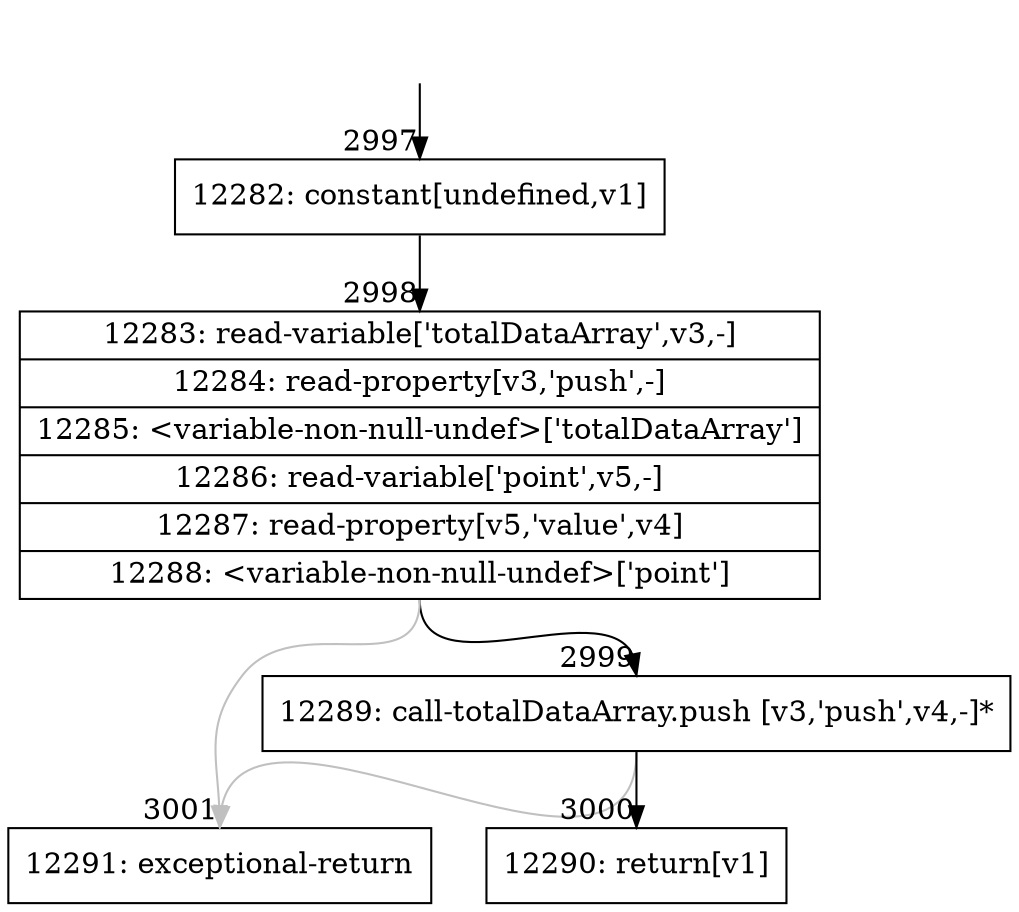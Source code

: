 digraph {
rankdir="TD"
BB_entry286[shape=none,label=""];
BB_entry286 -> BB2997 [tailport=s, headport=n, headlabel="    2997"]
BB2997 [shape=record label="{12282: constant[undefined,v1]}" ] 
BB2997 -> BB2998 [tailport=s, headport=n, headlabel="      2998"]
BB2998 [shape=record label="{12283: read-variable['totalDataArray',v3,-]|12284: read-property[v3,'push',-]|12285: \<variable-non-null-undef\>['totalDataArray']|12286: read-variable['point',v5,-]|12287: read-property[v5,'value',v4]|12288: \<variable-non-null-undef\>['point']}" ] 
BB2998 -> BB2999 [tailport=s, headport=n, headlabel="      2999"]
BB2998 -> BB3001 [tailport=s, headport=n, color=gray, headlabel="      3001"]
BB2999 [shape=record label="{12289: call-totalDataArray.push [v3,'push',v4,-]*}" ] 
BB2999 -> BB3000 [tailport=s, headport=n, headlabel="      3000"]
BB2999 -> BB3001 [tailport=s, headport=n, color=gray]
BB3000 [shape=record label="{12290: return[v1]}" ] 
BB3001 [shape=record label="{12291: exceptional-return}" ] 
//#$~ 3345
}
